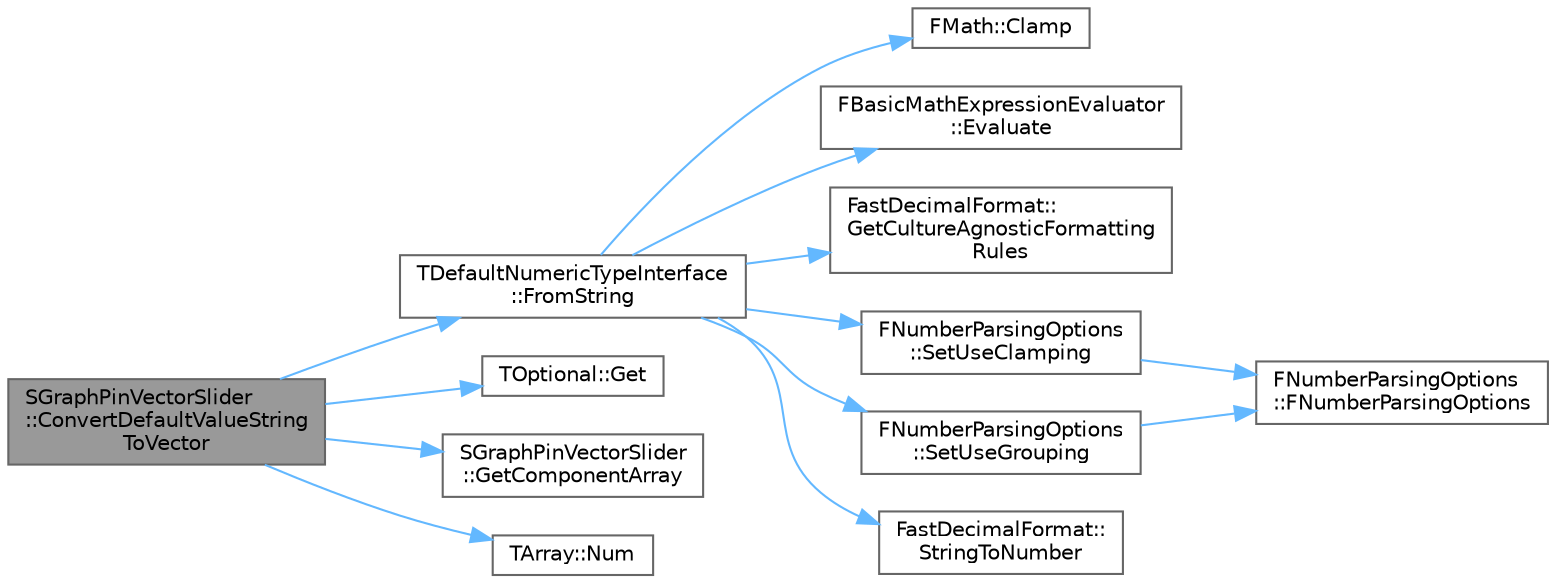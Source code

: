 digraph "SGraphPinVectorSlider::ConvertDefaultValueStringToVector"
{
 // INTERACTIVE_SVG=YES
 // LATEX_PDF_SIZE
  bgcolor="transparent";
  edge [fontname=Helvetica,fontsize=10,labelfontname=Helvetica,labelfontsize=10];
  node [fontname=Helvetica,fontsize=10,shape=box,height=0.2,width=0.4];
  rankdir="LR";
  Node1 [id="Node000001",label="SGraphPinVectorSlider\l::ConvertDefaultValueString\lToVector",height=0.2,width=0.4,color="gray40", fillcolor="grey60", style="filled", fontcolor="black",tooltip=" "];
  Node1 -> Node2 [id="edge1_Node000001_Node000002",color="steelblue1",style="solid",tooltip=" "];
  Node2 [id="Node000002",label="TDefaultNumericTypeInterface\l::FromString",height=0.2,width=0.4,color="grey40", fillcolor="white", style="filled",URL="$d3/df1/structTDefaultNumericTypeInterface.html#a74145f34dd1d6618e41c003ea43cd536",tooltip=" "];
  Node2 -> Node3 [id="edge2_Node000002_Node000003",color="steelblue1",style="solid",tooltip=" "];
  Node3 [id="Node000003",label="FMath::Clamp",height=0.2,width=0.4,color="grey40", fillcolor="white", style="filled",URL="$dc/d20/structFMath.html#a7dbca5929b2ea7f13304eb4c927dab6c",tooltip="Clamps X to be between Min and Max, inclusive."];
  Node2 -> Node4 [id="edge3_Node000002_Node000004",color="steelblue1",style="solid",tooltip=" "];
  Node4 [id="Node000004",label="FBasicMathExpressionEvaluator\l::Evaluate",height=0.2,width=0.4,color="grey40", fillcolor="white", style="filled",URL="$da/d46/classFBasicMathExpressionEvaluator.html#adfe0bc230517f83d8ba6cf358d232e05",tooltip="Evaluate the given expression, resulting in either a double value, or an error."];
  Node2 -> Node5 [id="edge4_Node000002_Node000005",color="steelblue1",style="solid",tooltip=" "];
  Node5 [id="Node000005",label="FastDecimalFormat::\lGetCultureAgnosticFormatting\lRules",height=0.2,width=0.4,color="grey40", fillcolor="white", style="filled",URL="$da/d6a/namespaceFastDecimalFormat.html#a4faf8321ff633dcb77e4fb2b2c91e46e",tooltip="Get the formatting rules to use when you don't care about culture."];
  Node2 -> Node6 [id="edge5_Node000002_Node000006",color="steelblue1",style="solid",tooltip=" "];
  Node6 [id="Node000006",label="FNumberParsingOptions\l::SetUseClamping",height=0.2,width=0.4,color="grey40", fillcolor="white", style="filled",URL="$d2/d21/structFNumberParsingOptions.html#ad22518d484449765109a2538102f755a",tooltip=" "];
  Node6 -> Node7 [id="edge6_Node000006_Node000007",color="steelblue1",style="solid",tooltip=" "];
  Node7 [id="Node000007",label="FNumberParsingOptions\l::FNumberParsingOptions",height=0.2,width=0.4,color="grey40", fillcolor="white", style="filled",URL="$d2/d21/structFNumberParsingOptions.html#a97b316284eb11f0adf21592877e441fd",tooltip=" "];
  Node2 -> Node8 [id="edge7_Node000002_Node000008",color="steelblue1",style="solid",tooltip=" "];
  Node8 [id="Node000008",label="FNumberParsingOptions\l::SetUseGrouping",height=0.2,width=0.4,color="grey40", fillcolor="white", style="filled",URL="$d2/d21/structFNumberParsingOptions.html#a1eeb679126fa33ee68b3b31c814d4181",tooltip=" "];
  Node8 -> Node7 [id="edge8_Node000008_Node000007",color="steelblue1",style="solid",tooltip=" "];
  Node2 -> Node9 [id="edge9_Node000002_Node000009",color="steelblue1",style="solid",tooltip=" "];
  Node9 [id="Node000009",label="FastDecimalFormat::\lStringToNumber",height=0.2,width=0.4,color="grey40", fillcolor="white", style="filled",URL="$da/d6a/namespaceFastDecimalFormat.html#aae2d8474eb3bfbd241609ae74bf710a9",tooltip=" "];
  Node1 -> Node10 [id="edge10_Node000001_Node000010",color="steelblue1",style="solid",tooltip=" "];
  Node10 [id="Node000010",label="TOptional::Get",height=0.2,width=0.4,color="grey40", fillcolor="white", style="filled",URL="$d7/d70/structTOptional.html#ae27729b271e4444e0ea817c19e367411",tooltip=" "];
  Node1 -> Node11 [id="edge11_Node000001_Node000011",color="steelblue1",style="solid",tooltip=" "];
  Node11 [id="Node000011",label="SGraphPinVectorSlider\l::GetComponentArray",height=0.2,width=0.4,color="grey40", fillcolor="white", style="filled",URL="$de/d63/classSGraphPinVectorSlider.html#a38be49be657f5920e8f928523633f2ed",tooltip=" "];
  Node1 -> Node12 [id="edge12_Node000001_Node000012",color="steelblue1",style="solid",tooltip=" "];
  Node12 [id="Node000012",label="TArray::Num",height=0.2,width=0.4,color="grey40", fillcolor="white", style="filled",URL="$d4/d52/classTArray.html#adcbf9ca48677a9c0c3830cd862dd40d8",tooltip="Returns number of elements in array."];
}
